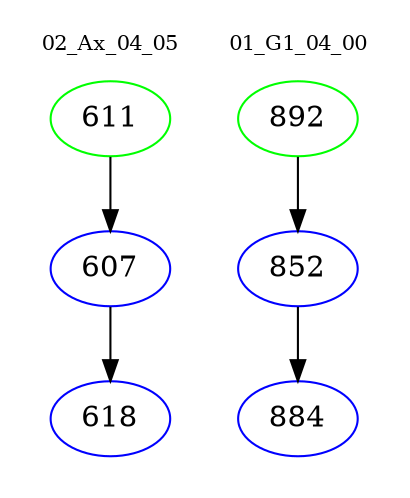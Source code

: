 digraph{
subgraph cluster_0 {
color = white
label = "02_Ax_04_05";
fontsize=10;
T0_611 [label="611", color="green"]
T0_611 -> T0_607 [color="black"]
T0_607 [label="607", color="blue"]
T0_607 -> T0_618 [color="black"]
T0_618 [label="618", color="blue"]
}
subgraph cluster_1 {
color = white
label = "01_G1_04_00";
fontsize=10;
T1_892 [label="892", color="green"]
T1_892 -> T1_852 [color="black"]
T1_852 [label="852", color="blue"]
T1_852 -> T1_884 [color="black"]
T1_884 [label="884", color="blue"]
}
}
